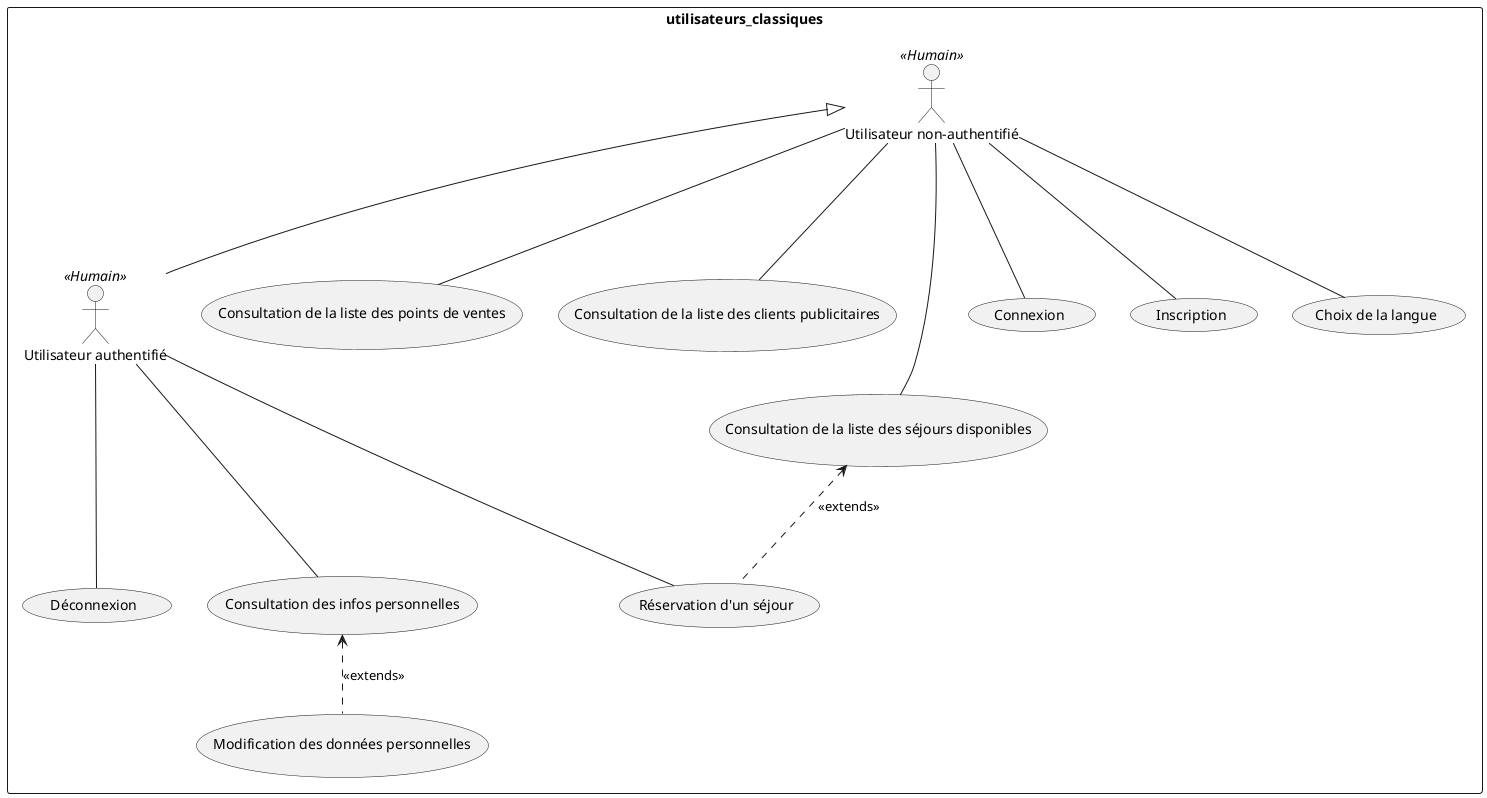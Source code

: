 @startuml

  skinparam usecase{
    BackgroundColor<<Implémentation à venir>> PowderBlue
    BackgroundColor<<Not entirely implemented>> IMPLEMENTATION
  }

  rectangle utilisateurs_classiques {

    :Utilisateur non-authentifié: as AnonymUser <<Humain>>
    :Utilisateur authentifié: as User <<Humain>>

    AnonymUser <|--- User


    (Consultation de la liste des points de ventes) as (ViewSalePointsList)
    (Consultation de la liste des clients publicitaires) as (ViewAdvertClientsList)
    (Consultation de la liste des séjours disponibles) as (ViewAvailableStaysList)
    (Connexion) as (Connect)
    (Inscription) as (Register)
    (Choix de la langue) as (ChooseLang)

    AnonymUser --- (ViewSalePointsList)
    AnonymUser --- (ViewAdvertClientsList)
    AnonymUser --- (ViewAvailableStaysList)
    AnonymUser --- (Connect)
    AnonymUser --- (Register)
    AnonymUser --- (ChooseLang)


    (Réservation d'un séjour) as (BookStay)
      (ViewAvailableStaysList) <-. (BookStay) : <<extends>>
    (Déconnexion) as (Disconnect)
    (Consultation des infos personnelles) as (ViewPersonalData)
      (Modification des données personnelles) as (EditPersonalData)
      (ViewPersonalData) <-. (EditPersonalData) : <<extends>>

    User --- (BookStay)
    User --- (Disconnect)
    User --- (ViewPersonalData)
}

@enduml
